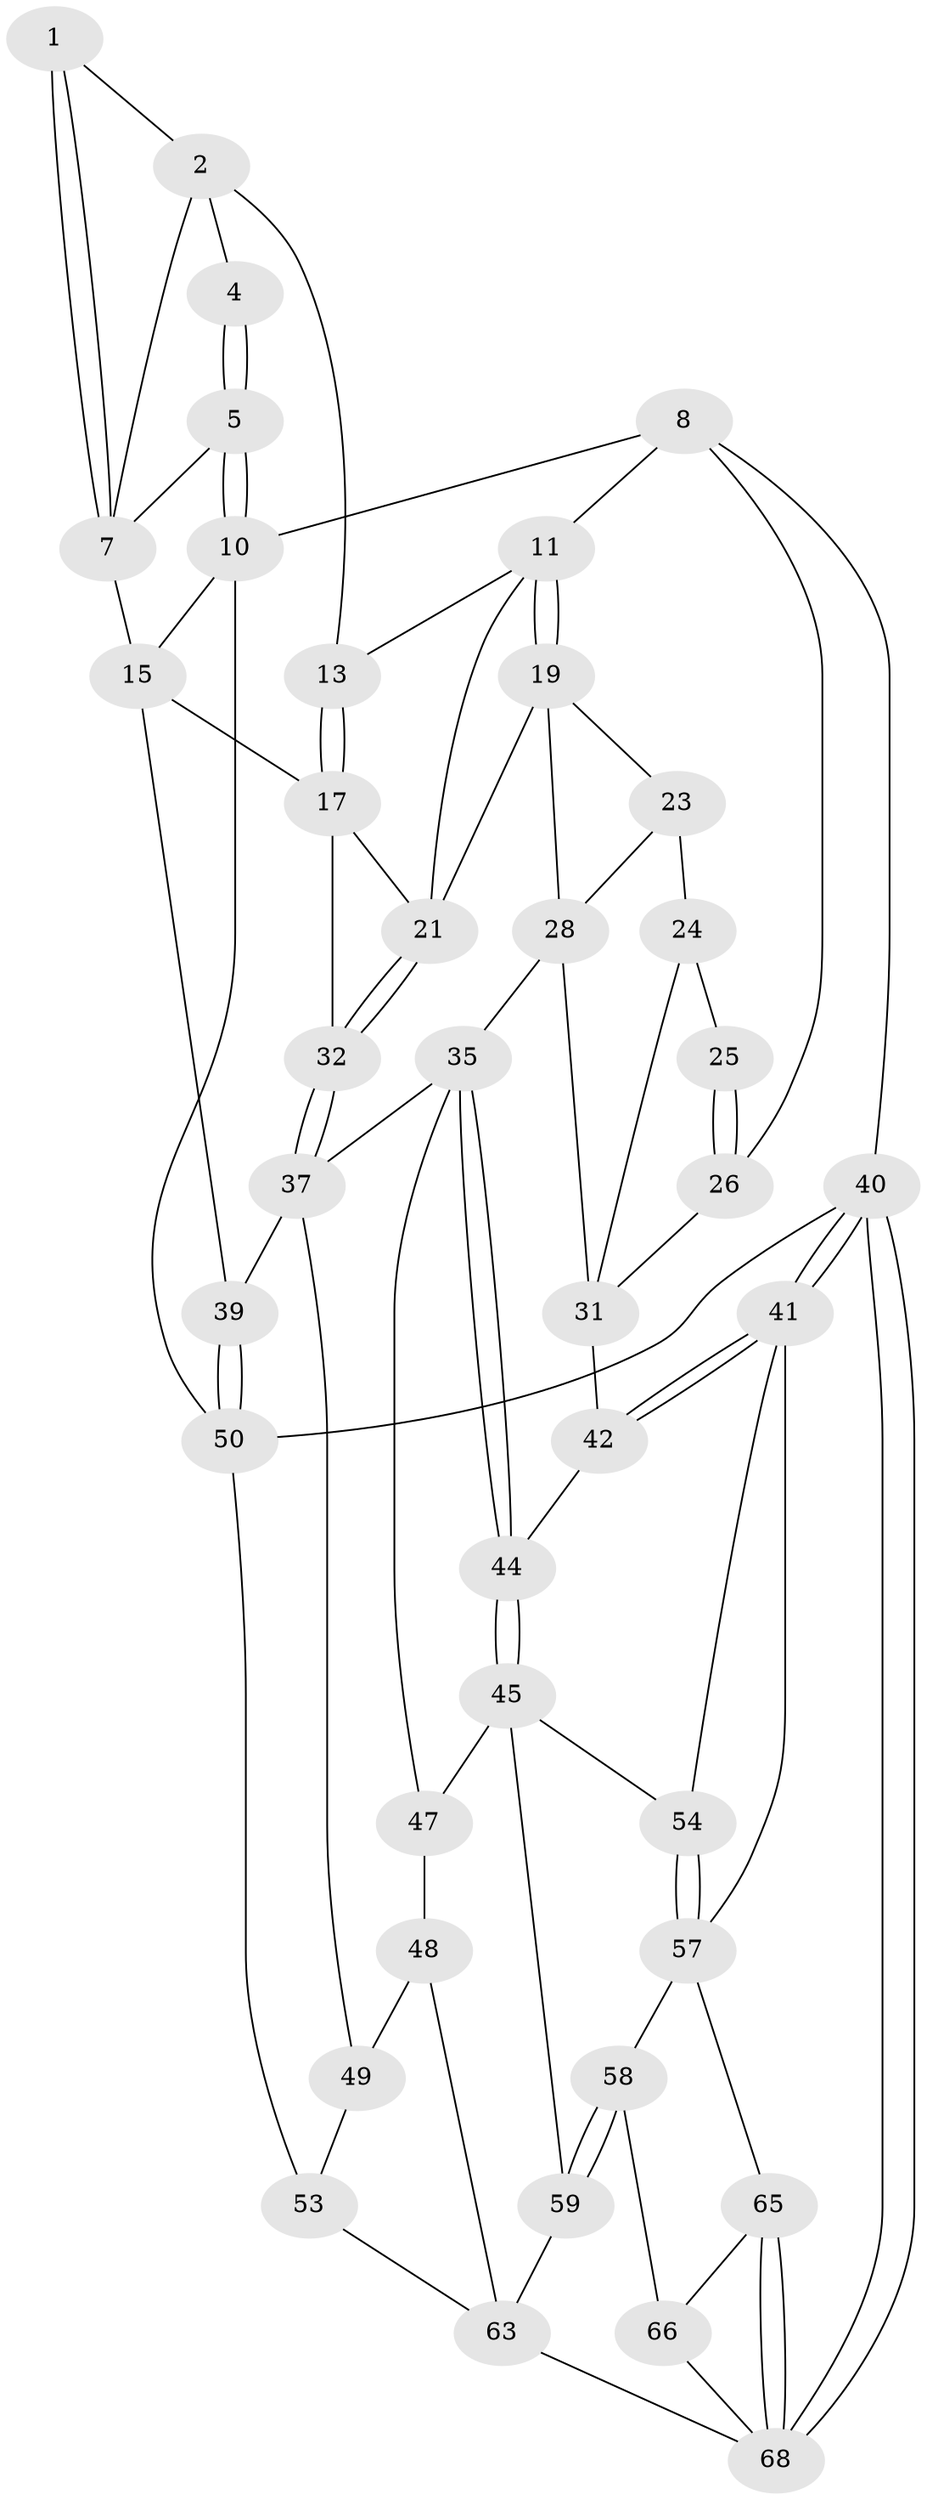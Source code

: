// Generated by graph-tools (version 1.1) at 2025/24/03/03/25 07:24:36]
// undirected, 41 vertices, 87 edges
graph export_dot {
graph [start="1"]
  node [color=gray90,style=filled];
  1 [pos="+0.18156537235975426+0.09332574307197752"];
  2 [pos="+0.21946968921449828+0.09817765135897738",super="+3"];
  4 [pos="+0.32692342984513734+0"];
  5 [pos="+0+0",super="+6"];
  7 [pos="+0.08063591242264237+0.15289128533075866",super="+14"];
  8 [pos="+0.6241380915577446+0",super="+9"];
  10 [pos="+0+0"];
  11 [pos="+0.6351843286554846+0.0676991354011942",super="+12"];
  13 [pos="+0.3247748734805164+0.17629597155256319"];
  15 [pos="+0+0.4096436812068492",super="+16"];
  17 [pos="+0.3064930102074189+0.2868694221740697",super="+18"];
  19 [pos="+0.6693747611116659+0.10971126847910061",super="+20"];
  21 [pos="+0.5239448874956881+0.3335219264463882",super="+22"];
  23 [pos="+0.6873132097586993+0.12206279267481246",super="+27"];
  24 [pos="+0.7974704344907713+0.17530034739410977",super="+29"];
  25 [pos="+0.82192871487034+0.16487602167647541"];
  26 [pos="+1+0",super="+30"];
  28 [pos="+0.642719398675376+0.4739325684568575",super="+34"];
  31 [pos="+1+0.45774463342776456",super="+33"];
  32 [pos="+0.38153946015650597+0.4443417054119823"];
  35 [pos="+0.6339551873239389+0.5183734956795968",super="+36"];
  37 [pos="+0.4322723015612707+0.5644220180268094",super="+38"];
  39 [pos="+0+0.44991401697864364"];
  40 [pos="+1+1"];
  41 [pos="+1+0.9556680918736468",super="+56"];
  42 [pos="+1+0.48587111491073365",super="+43"];
  44 [pos="+0.6884923371832674+0.6120261362292937"];
  45 [pos="+0.7020613533667085+0.6671103524078048",super="+46"];
  47 [pos="+0.5298904491101031+0.8181198011299695"];
  48 [pos="+0.441673823233399+0.8278359278221867",super="+61"];
  49 [pos="+0.29792631818188575+0.7326501732160258",super="+52"];
  50 [pos="+0+0.5387615897302801",super="+51"];
  53 [pos="+0.17075514637954214+0.8415061946926039",super="+69"];
  54 [pos="+0.7636603621577315+0.7191916010487232",super="+55"];
  57 [pos="+0.7859505317422013+0.8403619101101307",super="+60"];
  58 [pos="+0.7421428205753261+0.8792706482322068",super="+67"];
  59 [pos="+0.5587694440807454+0.8532715618733155",super="+62"];
  63 [pos="+0.5449877713028392+1",super="+64"];
  65 [pos="+0.8759737712493387+0.917518316034997"];
  66 [pos="+0.7285909942827051+1"];
  68 [pos="+1+1",super="+70"];
  1 -- 2;
  1 -- 7;
  1 -- 7;
  2 -- 4;
  2 -- 13;
  2 -- 7;
  4 -- 5;
  4 -- 5;
  5 -- 10;
  5 -- 10;
  5 -- 7;
  7 -- 15;
  8 -- 11;
  8 -- 26;
  8 -- 40;
  8 -- 10;
  10 -- 15;
  10 -- 50;
  11 -- 19;
  11 -- 19;
  11 -- 13;
  11 -- 21;
  13 -- 17;
  13 -- 17;
  15 -- 17;
  15 -- 39;
  17 -- 21;
  17 -- 32;
  19 -- 23;
  19 -- 28;
  19 -- 21;
  21 -- 32;
  21 -- 32;
  23 -- 24 [weight=2];
  23 -- 28;
  24 -- 25;
  24 -- 31;
  25 -- 26 [weight=2];
  25 -- 26;
  26 -- 31;
  28 -- 35;
  28 -- 31;
  31 -- 42;
  32 -- 37;
  32 -- 37;
  35 -- 44;
  35 -- 44;
  35 -- 37;
  35 -- 47;
  37 -- 49;
  37 -- 39;
  39 -- 50;
  39 -- 50;
  40 -- 41;
  40 -- 41;
  40 -- 68;
  40 -- 68;
  40 -- 50;
  41 -- 42;
  41 -- 42;
  41 -- 57;
  41 -- 54;
  42 -- 44;
  44 -- 45;
  44 -- 45;
  45 -- 54;
  45 -- 59;
  45 -- 47;
  47 -- 48;
  48 -- 49 [weight=2];
  48 -- 63;
  49 -- 53;
  50 -- 53 [weight=2];
  53 -- 63;
  54 -- 57;
  54 -- 57;
  57 -- 58;
  57 -- 65;
  58 -- 59 [weight=2];
  58 -- 59;
  58 -- 66;
  59 -- 63;
  63 -- 68;
  65 -- 66;
  65 -- 68;
  65 -- 68;
  66 -- 68;
}
